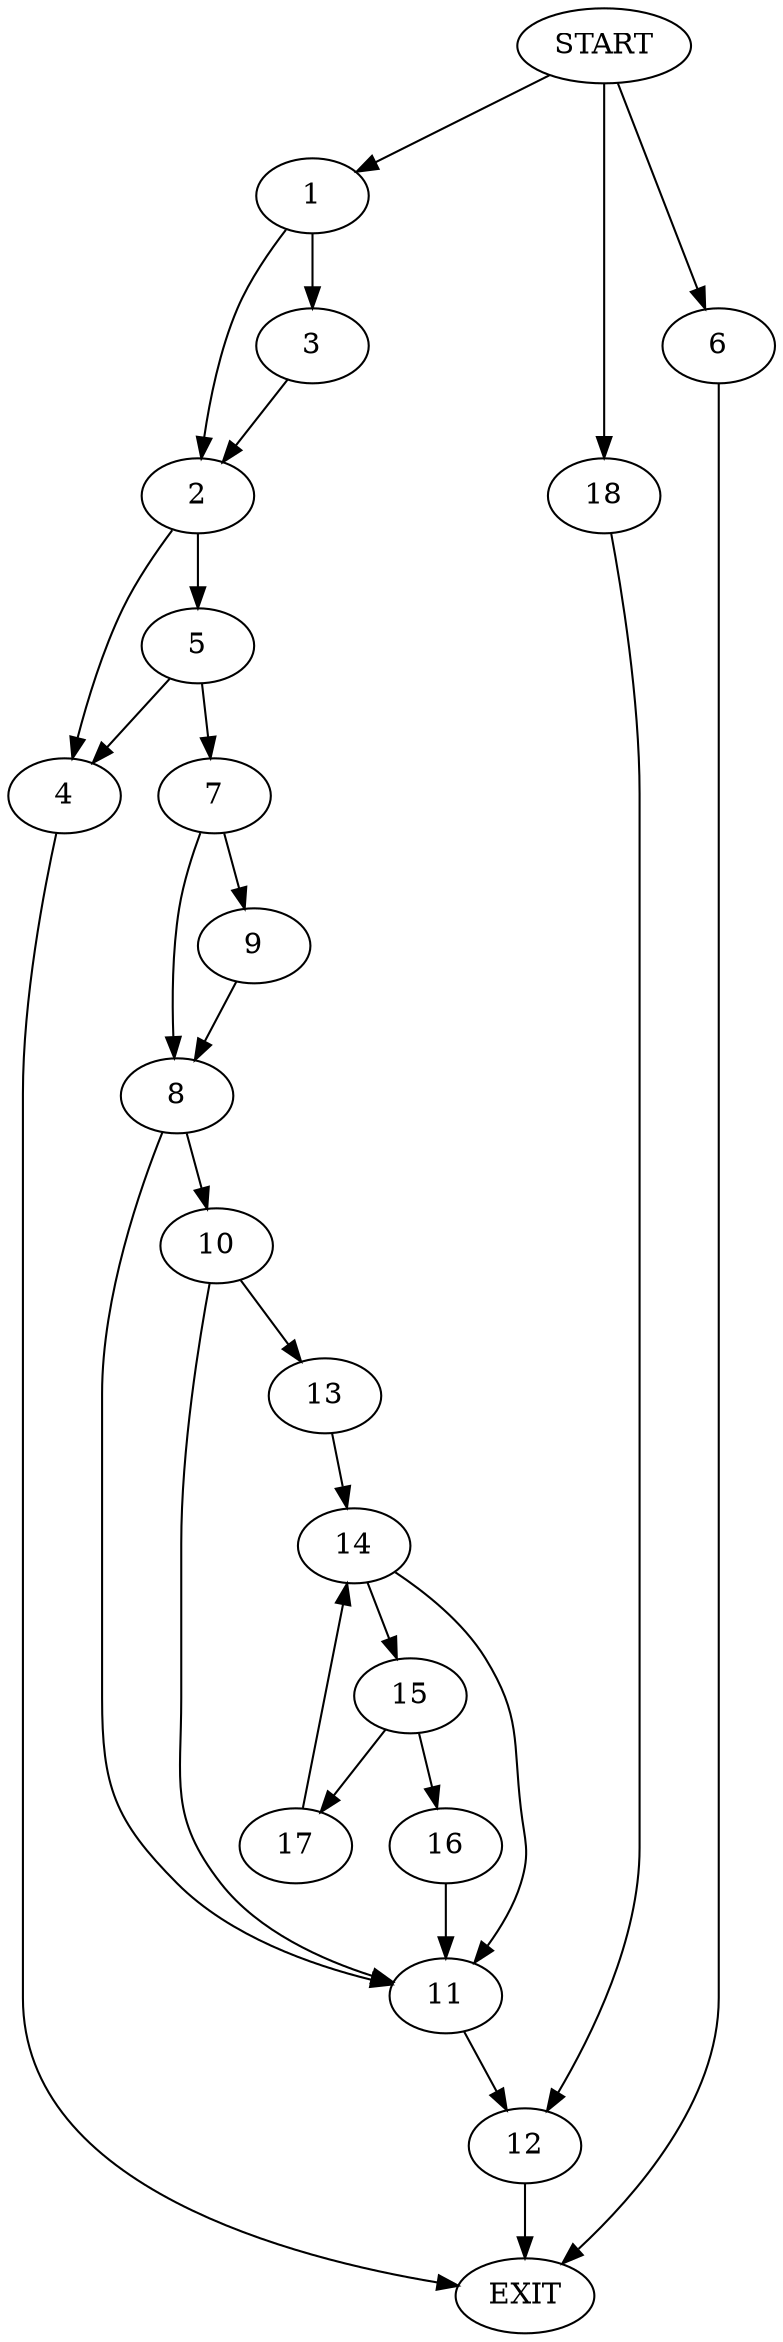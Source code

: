 digraph {
0 [label="START"]
19 [label="EXIT"]
0 -> 1
1 -> 2
1 -> 3
2 -> 4
2 -> 5
3 -> 2
0 -> 6
6 -> 19
4 -> 19
5 -> 7
5 -> 4
7 -> 8
7 -> 9
8 -> 10
8 -> 11
9 -> 8
11 -> 12
10 -> 11
10 -> 13
13 -> 14
14 -> 11
14 -> 15
15 -> 16
15 -> 17
17 -> 14
16 -> 11
12 -> 19
0 -> 18
18 -> 12
}
